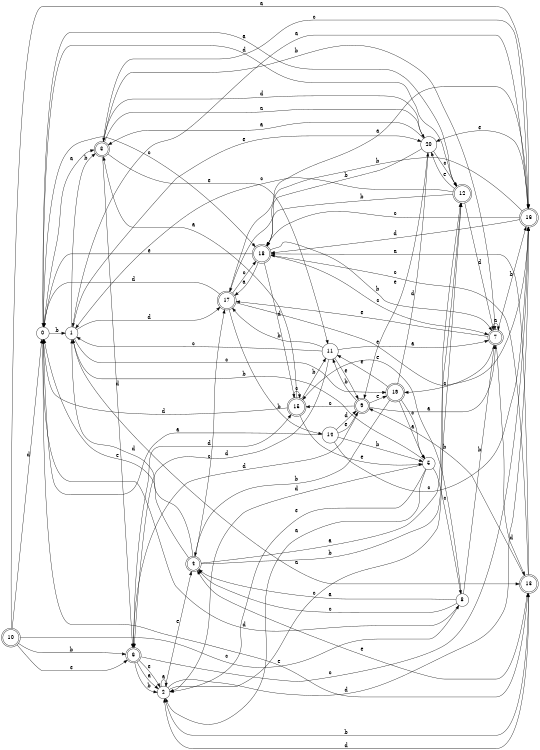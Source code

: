 digraph n17_8 {
__start0 [label="" shape="none"];

rankdir=LR;
size="8,5";

s0 [style="filled", color="black", fillcolor="white" shape="circle", label="0"];
s1 [style="filled", color="black", fillcolor="white" shape="circle", label="1"];
s2 [style="filled", color="black", fillcolor="white" shape="circle", label="2"];
s3 [style="rounded,filled", color="black", fillcolor="white" shape="doublecircle", label="3"];
s4 [style="rounded,filled", color="black", fillcolor="white" shape="doublecircle", label="4"];
s5 [style="filled", color="black", fillcolor="white" shape="circle", label="5"];
s6 [style="rounded,filled", color="black", fillcolor="white" shape="doublecircle", label="6"];
s7 [style="rounded,filled", color="black", fillcolor="white" shape="doublecircle", label="7"];
s8 [style="filled", color="black", fillcolor="white" shape="circle", label="8"];
s9 [style="rounded,filled", color="black", fillcolor="white" shape="doublecircle", label="9"];
s10 [style="rounded,filled", color="black", fillcolor="white" shape="doublecircle", label="10"];
s11 [style="filled", color="black", fillcolor="white" shape="circle", label="11"];
s12 [style="rounded,filled", color="black", fillcolor="white" shape="doublecircle", label="12"];
s13 [style="rounded,filled", color="black", fillcolor="white" shape="doublecircle", label="13"];
s14 [style="filled", color="black", fillcolor="white" shape="circle", label="14"];
s15 [style="rounded,filled", color="black", fillcolor="white" shape="doublecircle", label="15"];
s16 [style="rounded,filled", color="black", fillcolor="white" shape="doublecircle", label="16"];
s17 [style="rounded,filled", color="black", fillcolor="white" shape="doublecircle", label="17"];
s18 [style="rounded,filled", color="black", fillcolor="white" shape="doublecircle", label="18"];
s19 [style="rounded,filled", color="black", fillcolor="white" shape="doublecircle", label="19"];
s20 [style="filled", color="black", fillcolor="white" shape="circle", label="20"];
s0 -> s3 [label="a"];
s0 -> s1 [label="b"];
s0 -> s18 [label="c"];
s0 -> s12 [label="d"];
s0 -> s13 [label="e"];
s1 -> s13 [label="a"];
s1 -> s3 [label="b"];
s1 -> s19 [label="c"];
s1 -> s17 [label="d"];
s1 -> s20 [label="e"];
s2 -> s2 [label="a"];
s2 -> s13 [label="b"];
s2 -> s12 [label="c"];
s2 -> s16 [label="d"];
s2 -> s4 [label="e"];
s3 -> s20 [label="a"];
s3 -> s7 [label="b"];
s3 -> s16 [label="c"];
s3 -> s6 [label="d"];
s3 -> s11 [label="e"];
s4 -> s12 [label="a"];
s4 -> s12 [label="b"];
s4 -> s17 [label="c"];
s4 -> s1 [label="d"];
s4 -> s0 [label="e"];
s5 -> s2 [label="a"];
s5 -> s1 [label="b"];
s5 -> s8 [label="c"];
s5 -> s2 [label="d"];
s5 -> s2 [label="e"];
s6 -> s2 [label="a"];
s6 -> s2 [label="b"];
s6 -> s16 [label="c"];
s6 -> s15 [label="d"];
s6 -> s2 [label="e"];
s7 -> s7 [label="a"];
s7 -> s16 [label="b"];
s7 -> s19 [label="c"];
s7 -> s13 [label="d"];
s7 -> s17 [label="e"];
s8 -> s4 [label="a"];
s8 -> s7 [label="b"];
s8 -> s4 [label="c"];
s8 -> s0 [label="d"];
s8 -> s15 [label="e"];
s9 -> s7 [label="a"];
s9 -> s11 [label="b"];
s9 -> s15 [label="c"];
s9 -> s6 [label="d"];
s9 -> s19 [label="e"];
s10 -> s16 [label="a"];
s10 -> s6 [label="b"];
s10 -> s8 [label="c"];
s10 -> s0 [label="d"];
s10 -> s6 [label="e"];
s11 -> s7 [label="a"];
s11 -> s17 [label="b"];
s11 -> s1 [label="c"];
s11 -> s6 [label="d"];
s11 -> s9 [label="e"];
s12 -> s0 [label="a"];
s12 -> s18 [label="b"];
s12 -> s1 [label="c"];
s12 -> s7 [label="d"];
s12 -> s20 [label="e"];
s13 -> s18 [label="a"];
s13 -> s9 [label="b"];
s13 -> s18 [label="c"];
s13 -> s2 [label="d"];
s13 -> s4 [label="e"];
s14 -> s0 [label="a"];
s14 -> s5 [label="b"];
s14 -> s16 [label="c"];
s14 -> s9 [label="d"];
s14 -> s9 [label="e"];
s15 -> s3 [label="a"];
s15 -> s11 [label="b"];
s15 -> s15 [label="c"];
s15 -> s0 [label="d"];
s15 -> s5 [label="e"];
s16 -> s1 [label="a"];
s16 -> s17 [label="b"];
s16 -> s18 [label="c"];
s16 -> s18 [label="d"];
s16 -> s20 [label="e"];
s17 -> s16 [label="a"];
s17 -> s14 [label="b"];
s17 -> s18 [label="c"];
s17 -> s0 [label="d"];
s17 -> s16 [label="e"];
s18 -> s17 [label="a"];
s18 -> s7 [label="b"];
s18 -> s7 [label="c"];
s18 -> s15 [label="d"];
s18 -> s0 [label="e"];
s19 -> s5 [label="a"];
s19 -> s4 [label="b"];
s19 -> s5 [label="c"];
s19 -> s20 [label="d"];
s19 -> s11 [label="e"];
s20 -> s3 [label="a"];
s20 -> s18 [label="b"];
s20 -> s12 [label="c"];
s20 -> s3 [label="d"];
s20 -> s9 [label="e"];

}